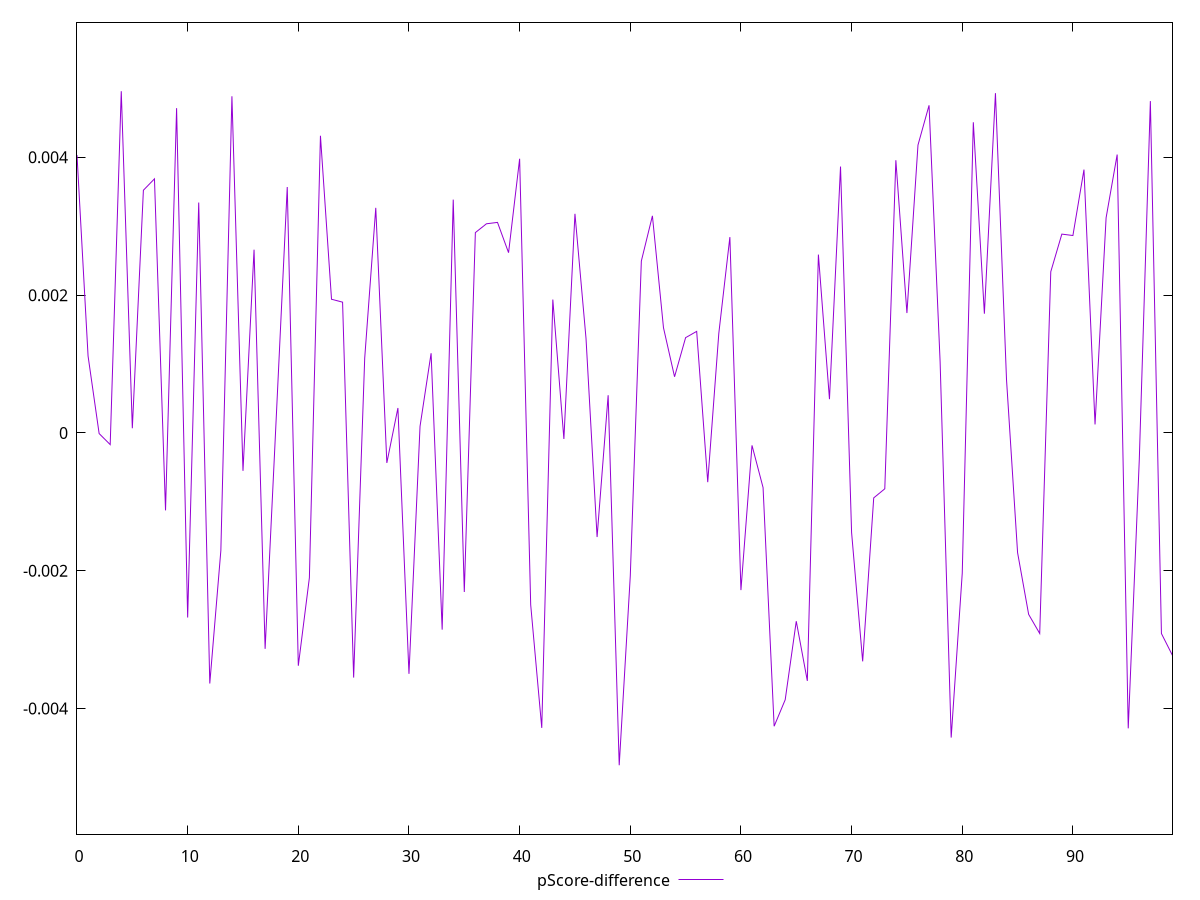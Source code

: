 reset

$pScoreDifference <<EOF
0 0.004033669693898734
1 0.0011160843800702702
2 -0.000009523852678938738
3 -0.0001700780502809085
4 0.0049604753320182104
5 0.00006769135246098568
6 0.003522808546085887
7 0.0036879080996380376
8 -0.0011249439135780914
9 0.004714042785447625
10 -0.002679634410530096
11 0.003343518116610378
12 -0.0036375753054916915
13 -0.0017074816914927071
14 0.004886780827245252
15 -0.0005512631191221251
16 0.002659426635076678
17 -0.0031343677168044204
18 0.00020209225797385155
19 0.0035695706100057345
20 -0.0033798862740229696
21 -0.0021028402301196403
22 0.004313557776421839
23 0.001939955097471524
24 0.0018978402506150127
25 -0.003551742141535308
26 0.0010841705736611695
27 0.0032668127030814897
28 -0.0004355466520845619
29 0.00036159535040292123
30 -0.003497764725555963
31 0.00009567843270963383
32 0.0011563345190718222
33 -0.0028558667277035488
34 0.0033862535334406862
35 -0.00230930332743029
36 0.0029077804540471597
37 0.0030355358010518696
38 0.003055776410381794
39 0.002616332689845069
40 0.0039797057280690495
41 -0.0024953314698518136
42 -0.004281965679063693
43 0.0019355326061325506
44 -0.000088185315951117
45 0.0031805070716522943
46 0.0013704226020633259
47 -0.0015119125747257156
48 0.0005469147262125995
49 -0.004824241383307171
50 -0.002076711956154109
51 0.0024951620433348864
52 0.0031509920780172784
53 0.0015269877361734352
54 0.0008148607046867262
55 0.0013830182412857273
56 0.0014737393529592469
57 -0.000714738333151943
58 0.0014447306830699391
59 0.0028422254773120548
60 -0.002281654299000735
61 -0.00018099709923091734
62 -0.0007937814688870892
63 -0.004258158772659226
64 -0.003873690467551927
65 -0.0027333585126859683
66 -0.0035996185638472733
67 0.00258844888584997
68 0.0004899627242210824
69 0.003866176324848092
70 -0.0014464512178509192
71 -0.0033161252436825217
72 -0.0009430163932796498
73 -0.0008111508076077412
74 0.0039579623652925555
75 0.0017399233895668553
76 0.0041788254523345
77 0.004755282418319462
78 0.0010318252086772839
79 -0.004422631549512168
80 -0.0020358137024582
81 0.004509454573416449
82 0.0017301638541850073
83 0.004931807367852037
84 0.0007734168868009927
85 -0.001737794598089315
86 -0.002634275936136521
87 -0.00291178755191257
88 0.0023394773443664585
89 0.0028858969113215727
90 0.00286526353159261
91 0.003822115992437758
92 0.0001227677419487483
93 0.003122952822647851
94 0.004040630002787204
95 -0.004288688462663726
96 -0.00038303613285994853
97 0.004817086476172183
98 -0.0029125431898350262
99 -0.0032310534144909253
EOF

set key outside below
set xrange [0:99]
set yrange [-0.005824241383307171:0.0059604753320182105]
set trange [-0.005824241383307171:0.0059604753320182105]
set terminal svg size 640, 500 enhanced background rgb 'white'
set output "report_00025_2021-02-22T21:38:55.199Z/mainthread-work-breakdown/samples/pages+cached/pScore-difference/values.svg"

plot $pScoreDifference title "pScore-difference" with line

reset
